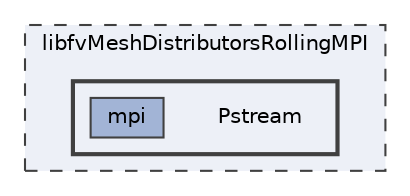 digraph "libfvMeshDistributorsRollingMPI/Pstream"
{
 // LATEX_PDF_SIZE
  bgcolor="transparent";
  edge [fontname=Helvetica,fontsize=10,labelfontname=Helvetica,labelfontsize=10];
  node [fontname=Helvetica,fontsize=10,shape=box,height=0.2,width=0.4];
  compound=true
  subgraph clusterdir_c4020f29986976577798d1d9c16412bf {
    graph [ bgcolor="#edf0f7", pencolor="grey25", label="libfvMeshDistributorsRollingMPI", fontname=Helvetica,fontsize=10 style="filled,dashed", URL="dir_c4020f29986976577798d1d9c16412bf.html",tooltip=""]
  subgraph clusterdir_1d5440f21ce8a9f99a739344129b4f7a {
    graph [ bgcolor="#edf0f7", pencolor="grey25", label="", fontname=Helvetica,fontsize=10 style="filled,bold", URL="dir_1d5440f21ce8a9f99a739344129b4f7a.html",tooltip=""]
    dir_1d5440f21ce8a9f99a739344129b4f7a [shape=plaintext, label="Pstream"];
  dir_4f308587285b9e7816451cb71de48661 [label="mpi", fillcolor="#a2b4d6", color="grey25", style="filled", URL="dir_4f308587285b9e7816451cb71de48661.html",tooltip=""];
  }
  }
}
